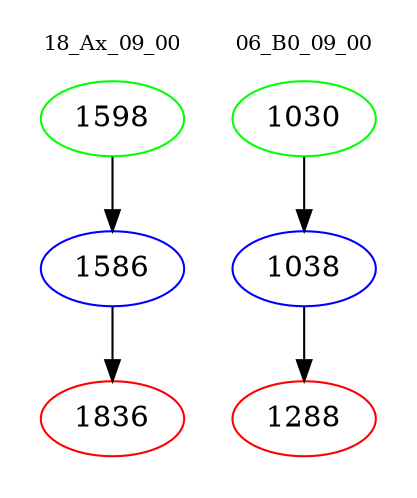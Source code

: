 digraph{
subgraph cluster_0 {
color = white
label = "18_Ax_09_00";
fontsize=10;
T0_1598 [label="1598", color="green"]
T0_1598 -> T0_1586 [color="black"]
T0_1586 [label="1586", color="blue"]
T0_1586 -> T0_1836 [color="black"]
T0_1836 [label="1836", color="red"]
}
subgraph cluster_1 {
color = white
label = "06_B0_09_00";
fontsize=10;
T1_1030 [label="1030", color="green"]
T1_1030 -> T1_1038 [color="black"]
T1_1038 [label="1038", color="blue"]
T1_1038 -> T1_1288 [color="black"]
T1_1288 [label="1288", color="red"]
}
}
